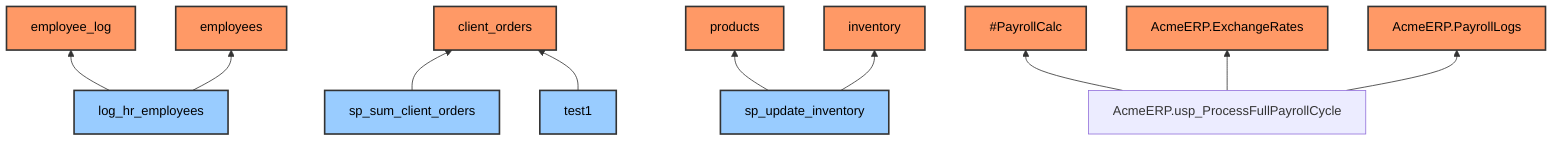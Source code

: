 graph BT
    %% Node styles
    classDef table fill:#f96,stroke:#333,stroke-width:2px,color:#000;
    classDef stored_proc fill:#9cf,stroke:#333,stroke-width:2px ,color:#000;
    log_hr_employees --> employee_log
    log_hr_employees --> employees
    sp_sum_client_orders --> client_orders
    test1 --> client_orders
    sp_update_inventory --> products
    sp_update_inventory --> inventory
    AcmeERP.usp_ProcessFullPayrollCycle --> #PayrollCalc
    AcmeERP.usp_ProcessFullPayrollCycle --> AcmeERP.ExchangeRates
    AcmeERP.usp_ProcessFullPayrollCycle --> AcmeERP.PayrollLogs
    class #PayrollCalc,AcmeERP.PayrollLogs,employees,AcmeERP.ExchangeRates,employee_log,products,inventory,client_orders table;
    class sp_update_inventory,test1,log_hr_employees,sp_sum_client_orders stored_proc;
